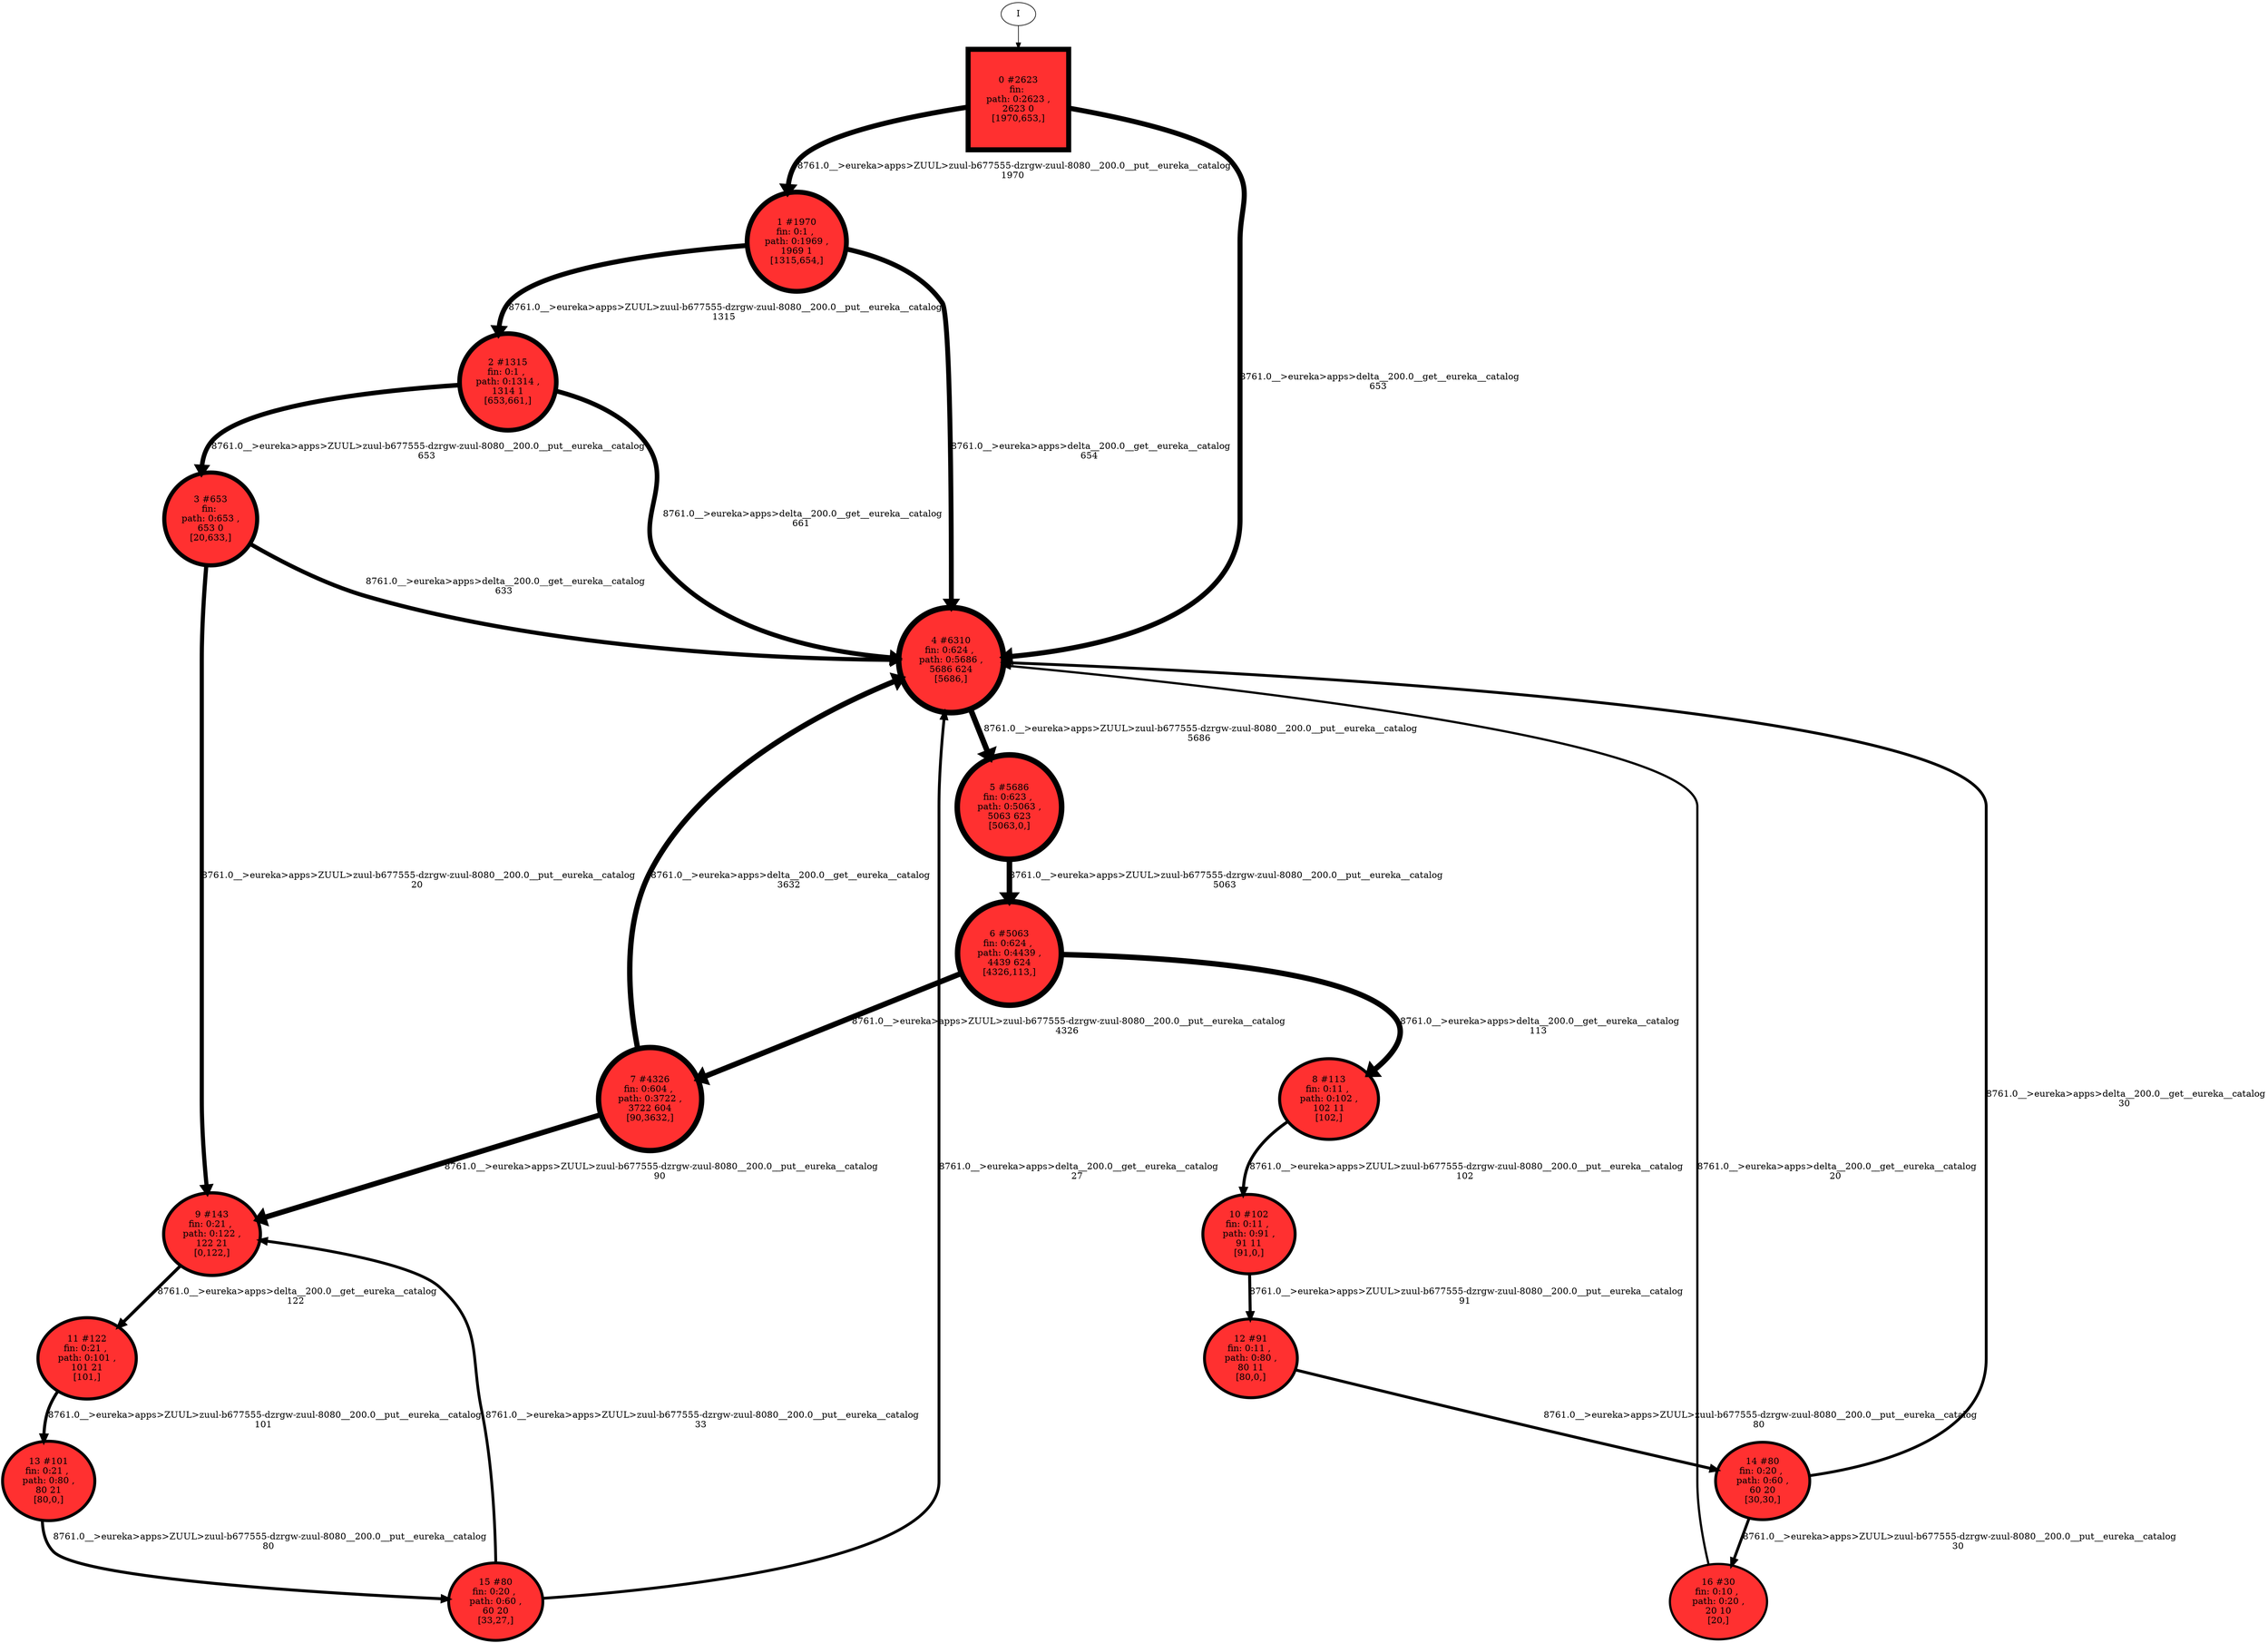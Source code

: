 // produced with flexfringe // 
digraph DFA {
	0 [label="root" shape=box];
		I -> 0;
	0 [ label="0 #2623
fin: 
 path: 0:2623 , 
2623 0
[1970,653,]" , style=filled, fillcolor="firebrick1", width=2.18295, height=2.18295, penwidth=7.87246];
		0 -> 1 [label="8761.0__>eureka>apps>ZUUL>zuul-b677555-dzrgw-zuul-8080__200.0__put__eureka__catalog
1970 " , penwidth=7.87246 ];
		0 -> 4 [label="8761.0__>eureka>apps>delta__200.0__get__eureka__catalog
653 " , penwidth=7.87246 ];
	1 [ label="1 #1970
fin: 0:1 , 
 path: 0:1969 , 
1969 1
[1315,654,]" , style=filled, fillcolor="firebrick1", width=2.15017, height=2.15017, penwidth=7.5863];
		1 -> 2 [label="8761.0__>eureka>apps>ZUUL>zuul-b677555-dzrgw-zuul-8080__200.0__put__eureka__catalog
1315 " , penwidth=7.5863 ];
		1 -> 4 [label="8761.0__>eureka>apps>delta__200.0__get__eureka__catalog
654 " , penwidth=7.5863 ];
	2 [ label="2 #1315
fin: 0:1 , 
 path: 0:1314 , 
1314 1
[653,661,]" , style=filled, fillcolor="firebrick1", width=2.10198, height=2.10198, penwidth=7.18235];
		2 -> 3 [label="8761.0__>eureka>apps>ZUUL>zuul-b677555-dzrgw-zuul-8080__200.0__put__eureka__catalog
653 " , penwidth=7.18235 ];
		2 -> 4 [label="8761.0__>eureka>apps>delta__200.0__get__eureka__catalog
661 " , penwidth=7.18235 ];
	3 [ label="3 #653
fin: 
 path: 0:653 , 
653 0
[20,633,]" , style=filled, fillcolor="firebrick1", width=2.01265, height=2.01265, penwidth=6.48311];
		3 -> 9 [label="8761.0__>eureka>apps>ZUUL>zuul-b677555-dzrgw-zuul-8080__200.0__put__eureka__catalog
20 " , penwidth=6.48311 ];
		3 -> 4 [label="8761.0__>eureka>apps>delta__200.0__get__eureka__catalog
633 " , penwidth=6.48311 ];
	4 [ label="4 #6310
fin: 0:624 , 
 path: 0:5686 , 
5686 624
[5686,]" , style=filled, fillcolor="firebrick1", width=2.27727, height=2.27727, penwidth=8.75005];
		4 -> 5 [label="8761.0__>eureka>apps>ZUUL>zuul-b677555-dzrgw-zuul-8080__200.0__put__eureka__catalog
5686 " , penwidth=8.75005 ];
	5 [ label="5 #5686
fin: 0:623 , 
 path: 0:5063 , 
5063 623
[5063,0,]" , style=filled, fillcolor="firebrick1", width=2.26654, height=2.26654, penwidth=8.64594];
		5 -> 6 [label="8761.0__>eureka>apps>ZUUL>zuul-b677555-dzrgw-zuul-8080__200.0__put__eureka__catalog
5063 " , penwidth=8.64594 ];
	6 [ label="6 #5063
fin: 0:624 , 
 path: 0:4439 , 
4439 624
[4326,113,]" , style=filled, fillcolor="firebrick1", width=2.25444, height=2.25444, penwidth=8.52991];
		6 -> 7 [label="8761.0__>eureka>apps>ZUUL>zuul-b677555-dzrgw-zuul-8080__200.0__put__eureka__catalog
4326 " , penwidth=8.52991 ];
		6 -> 8 [label="8761.0__>eureka>apps>delta__200.0__get__eureka__catalog
113 " , penwidth=8.52991 ];
	7 [ label="7 #4326
fin: 0:604 , 
 path: 0:3722 , 
3722 604
[90,3632,]" , style=filled, fillcolor="firebrick1", width=2.23779, height=2.23779, penwidth=8.37263];
		7 -> 9 [label="8761.0__>eureka>apps>ZUUL>zuul-b677555-dzrgw-zuul-8080__200.0__put__eureka__catalog
90 " , penwidth=8.37263 ];
		7 -> 4 [label="8761.0__>eureka>apps>delta__200.0__get__eureka__catalog
3632 " , penwidth=8.37263 ];
	8 [ label="8 #113
fin: 0:11 , 
 path: 0:102 , 
102 11
[102,]" , style=filled, fillcolor="firebrick1", width=1.7468, height=1.7468, penwidth=4.7362];
		8 -> 10 [label="8761.0__>eureka>apps>ZUUL>zuul-b677555-dzrgw-zuul-8080__200.0__put__eureka__catalog
102 " , penwidth=4.7362 ];
	9 [ label="9 #143
fin: 0:21 , 
 path: 0:122 , 
122 21
[0,122,]" , style=filled, fillcolor="firebrick1", width=1.78672, height=1.78672, penwidth=4.96981];
		9 -> 11 [label="8761.0__>eureka>apps>delta__200.0__get__eureka__catalog
122 " , penwidth=4.96981 ];
	10 [ label="10 #102
fin: 0:11 , 
 path: 0:91 , 
91 11
[91,0,]" , style=filled, fillcolor="firebrick1", width=1.72895, height=1.72895, penwidth=4.63473];
		10 -> 12 [label="8761.0__>eureka>apps>ZUUL>zuul-b677555-dzrgw-zuul-8080__200.0__put__eureka__catalog
91 " , penwidth=4.63473 ];
	11 [ label="11 #122
fin: 0:21 , 
 path: 0:101 , 
101 21
[101,]" , style=filled, fillcolor="firebrick1", width=1.75996, height=1.75996, penwidth=4.81218];
		11 -> 13 [label="8761.0__>eureka>apps>ZUUL>zuul-b677555-dzrgw-zuul-8080__200.0__put__eureka__catalog
101 " , penwidth=4.81218 ];
	12 [ label="12 #91
fin: 0:11 , 
 path: 0:80 , 
80 11
[80,0,]" , style=filled, fillcolor="firebrick1", width=1.7087, height=1.7087, penwidth=4.52179];
		12 -> 14 [label="8761.0__>eureka>apps>ZUUL>zuul-b677555-dzrgw-zuul-8080__200.0__put__eureka__catalog
80 " , penwidth=4.52179 ];
	13 [ label="13 #101
fin: 0:21 , 
 path: 0:80 , 
80 21
[80,0,]" , style=filled, fillcolor="firebrick1", width=1.72722, height=1.72722, penwidth=4.62497];
		13 -> 15 [label="8761.0__>eureka>apps>ZUUL>zuul-b677555-dzrgw-zuul-8080__200.0__put__eureka__catalog
80 " , penwidth=4.62497 ];
	14 [ label="14 #80
fin: 0:20 , 
 path: 0:60 , 
60 20
[30,30,]" , style=filled, fillcolor="firebrick1", width=1.68537, height=1.68537, penwidth=4.39445];
		14 -> 16 [label="8761.0__>eureka>apps>ZUUL>zuul-b677555-dzrgw-zuul-8080__200.0__put__eureka__catalog
30 " , penwidth=4.39445 ];
		14 -> 4 [label="8761.0__>eureka>apps>delta__200.0__get__eureka__catalog
30 " , penwidth=4.39445 ];
	15 [ label="15 #80
fin: 0:20 , 
 path: 0:60 , 
60 20
[33,27,]" , style=filled, fillcolor="firebrick1", width=1.68537, height=1.68537, penwidth=4.39445];
		15 -> 9 [label="8761.0__>eureka>apps>ZUUL>zuul-b677555-dzrgw-zuul-8080__200.0__put__eureka__catalog
33 " , penwidth=4.39445 ];
		15 -> 4 [label="8761.0__>eureka>apps>delta__200.0__get__eureka__catalog
27 " , penwidth=4.39445 ];
	16 [ label="16 #30
fin: 0:10 , 
 path: 0:20 , 
20 10
[20,]" , style=filled, fillcolor="firebrick1", width=1.4893, height=1.4893, penwidth=3.43399];
		16 -> 4 [label="8761.0__>eureka>apps>delta__200.0__get__eureka__catalog
20 " , penwidth=3.43399 ];
}
